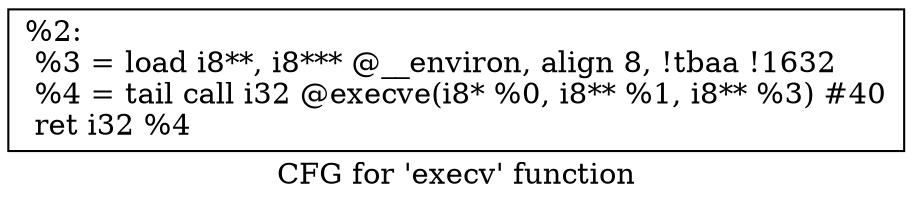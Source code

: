 digraph "CFG for 'execv' function" {
	label="CFG for 'execv' function";

	Node0x1baae10 [shape=record,label="{%2:\l  %3 = load i8**, i8*** @__environ, align 8, !tbaa !1632\l  %4 = tail call i32 @execve(i8* %0, i8** %1, i8** %3) #40\l  ret i32 %4\l}"];
}
